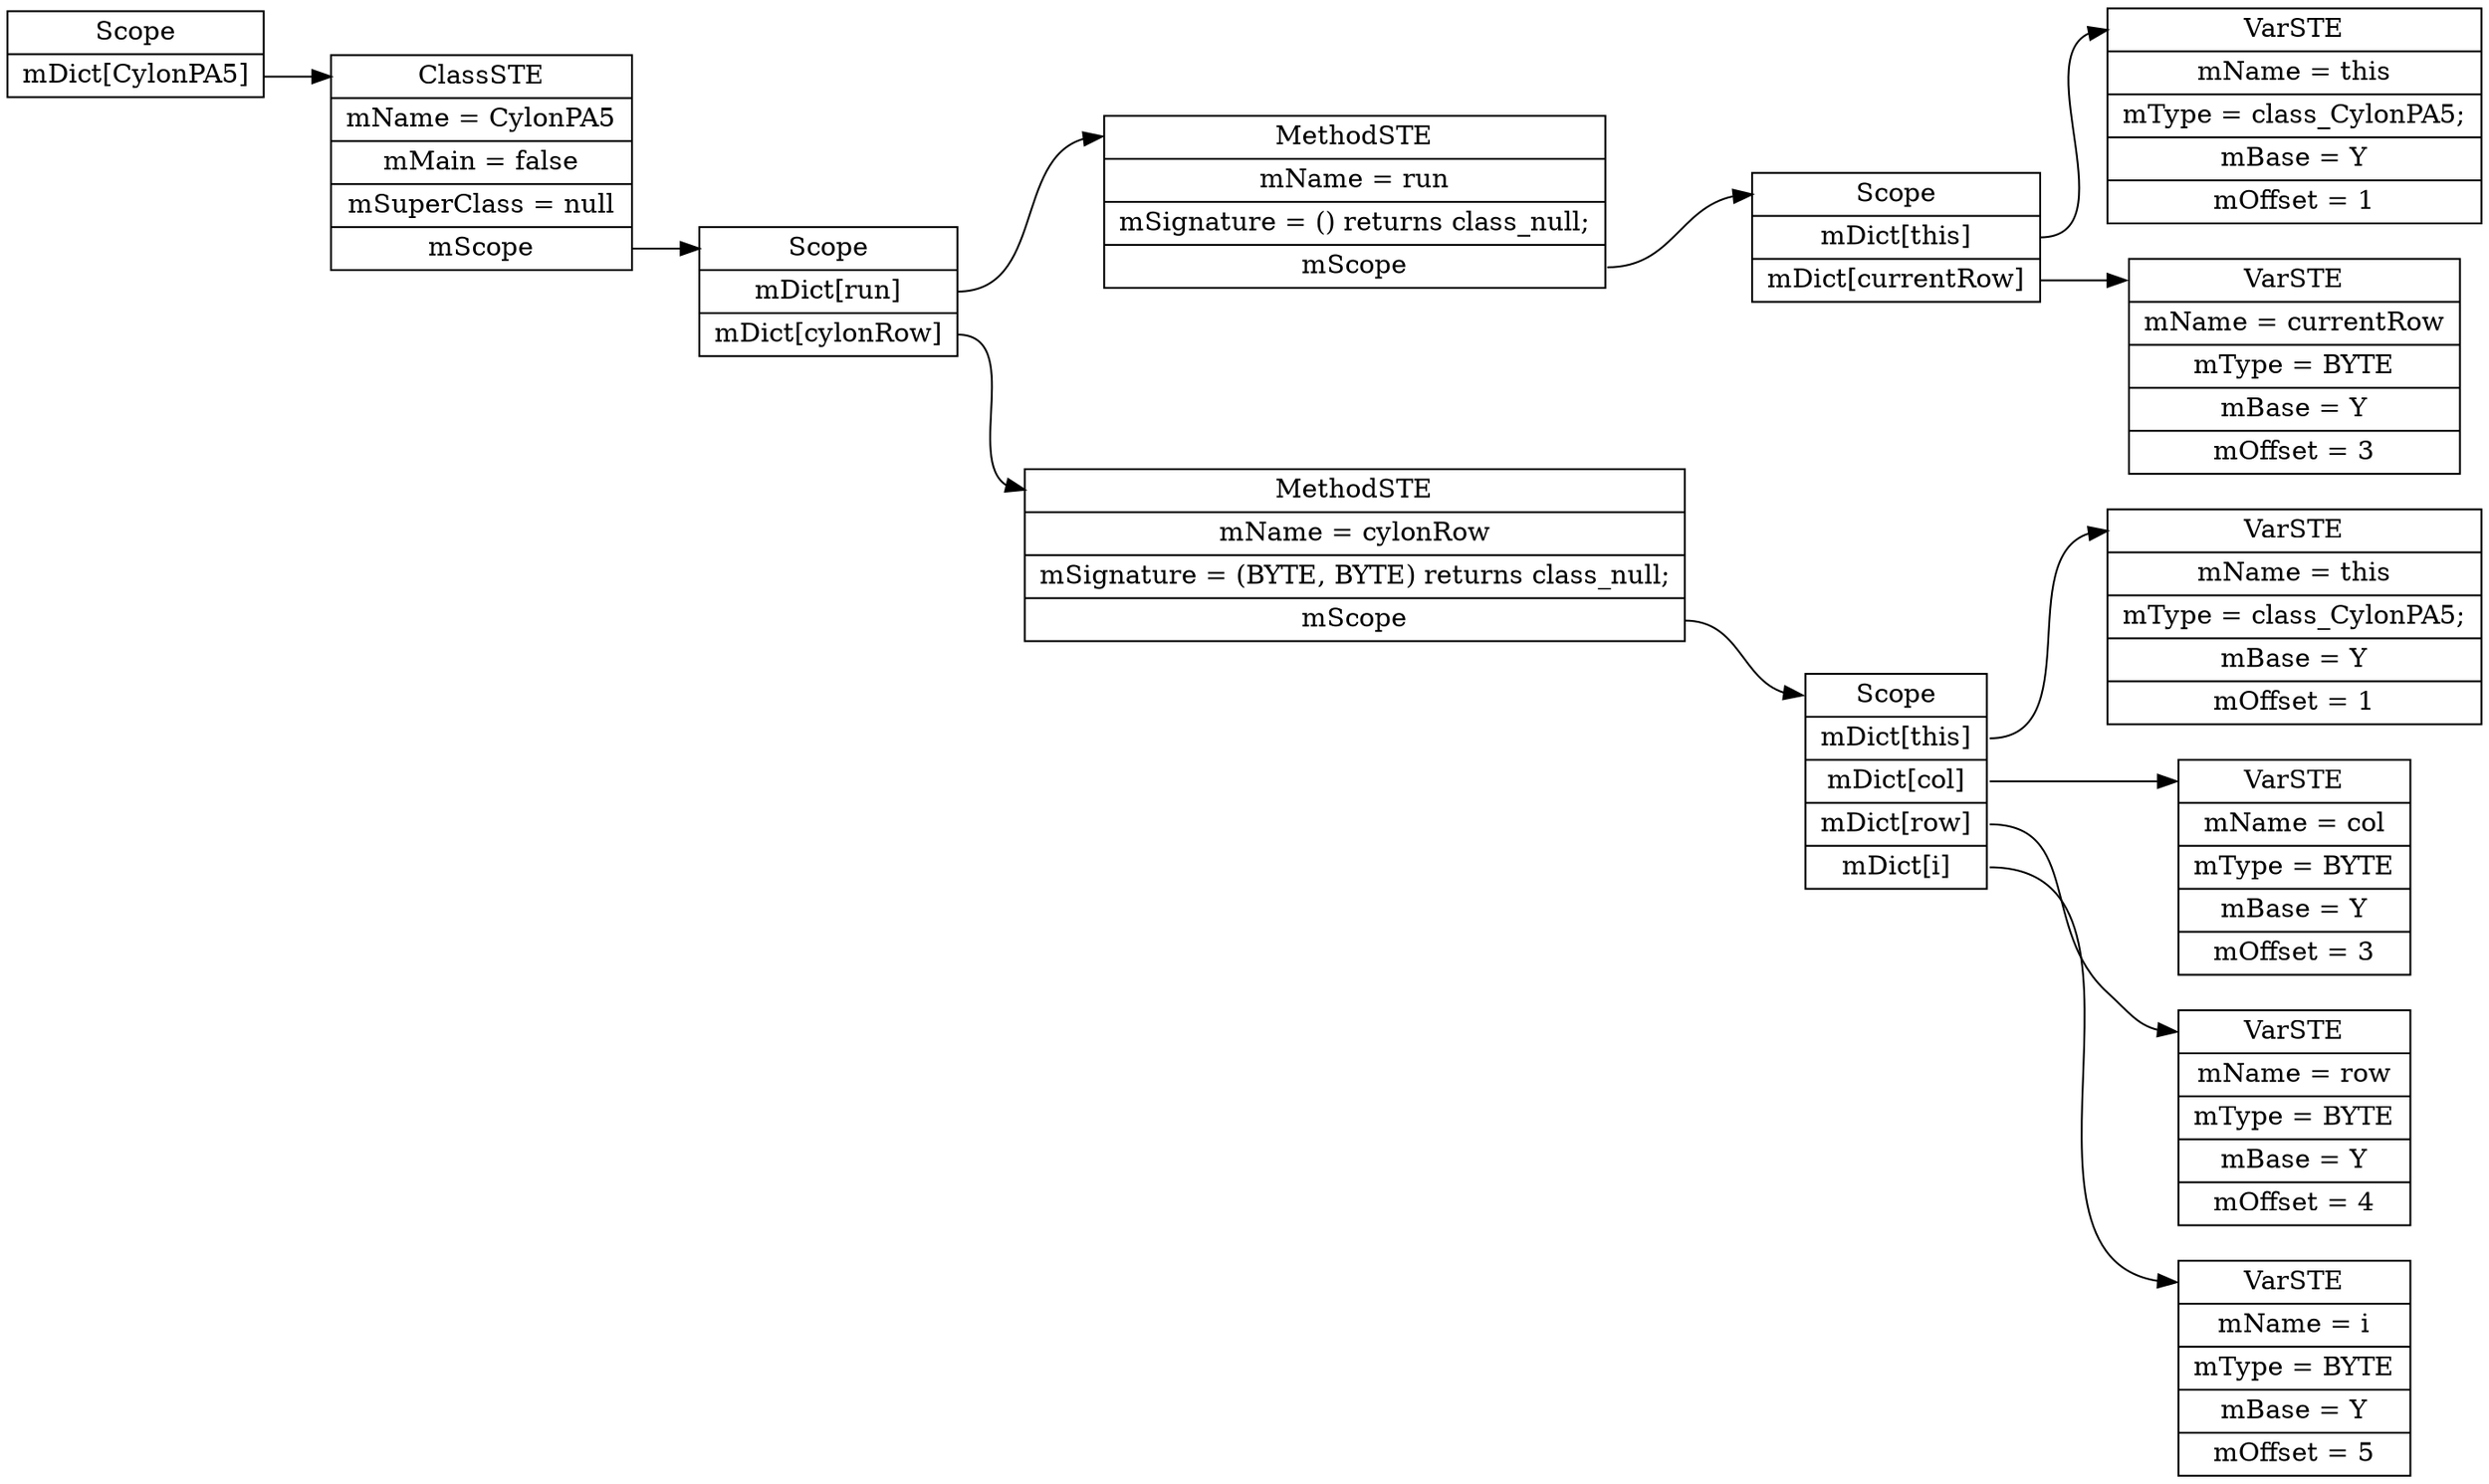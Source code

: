 digraph SymTable {
	graph [rankdir="LR"];
	node [shape=record];
	0 [label=" <f0> Scope | <f1> mDict\[CylonPA5\] "];
	0:<f1> -> 1:<f0>;
	1 [label=" <f0> ClassSTE | <f1> mName = CylonPA5| <f2> mMain = false| <f3> mSuperClass = null| <f4> mScope "];
	1:<f4> -> 2:<f0>;
	2 [label=" <f0> Scope | <f1> mDict\[run\] | <f2> mDict\[cylonRow\] "];
	2:<f1> -> 3:<f0>;
	3 [label=" <f0> MethodSTE | <f1> mName = run| <f2> mSignature = () returns class_null;| <f3> mScope "];
	3:<f3> -> 4:<f0>;
	4 [label=" <f0> Scope | <f1> mDict\[this\] | <f2> mDict\[currentRow\] "];
	4:<f1> -> 5:<f0>;
	5 [label=" <f0> VarSTE | <f1> mName = this| <f2> mType = class_CylonPA5;| <f3> mBase = Y| <f4> mOffset = 1"];
	4:<f2> -> 6:<f0>;
	6 [label=" <f0> VarSTE | <f1> mName = currentRow| <f2> mType = BYTE| <f3> mBase = Y| <f4> mOffset = 3"];
	2:<f2> -> 7:<f0>;
	7 [label=" <f0> MethodSTE | <f1> mName = cylonRow| <f2> mSignature = (BYTE, BYTE) returns class_null;| <f3> mScope "];
	7:<f3> -> 8:<f0>;
	8 [label=" <f0> Scope | <f1> mDict\[this\] | <f2> mDict\[col\] | <f3> mDict\[row\] | <f4> mDict\[i\] "];
	8:<f1> -> 9:<f0>;
	9 [label=" <f0> VarSTE | <f1> mName = this| <f2> mType = class_CylonPA5;| <f3> mBase = Y| <f4> mOffset = 1"];
	8:<f2> -> 10:<f0>;
	10 [label=" <f0> VarSTE | <f1> mName = col| <f2> mType = BYTE| <f3> mBase = Y| <f4> mOffset = 3"];
	8:<f3> -> 11:<f0>;
	11 [label=" <f0> VarSTE | <f1> mName = row| <f2> mType = BYTE| <f3> mBase = Y| <f4> mOffset = 4"];
	8:<f4> -> 12:<f0>;
	12 [label=" <f0> VarSTE | <f1> mName = i| <f2> mType = BYTE| <f3> mBase = Y| <f4> mOffset = 5"];
}
